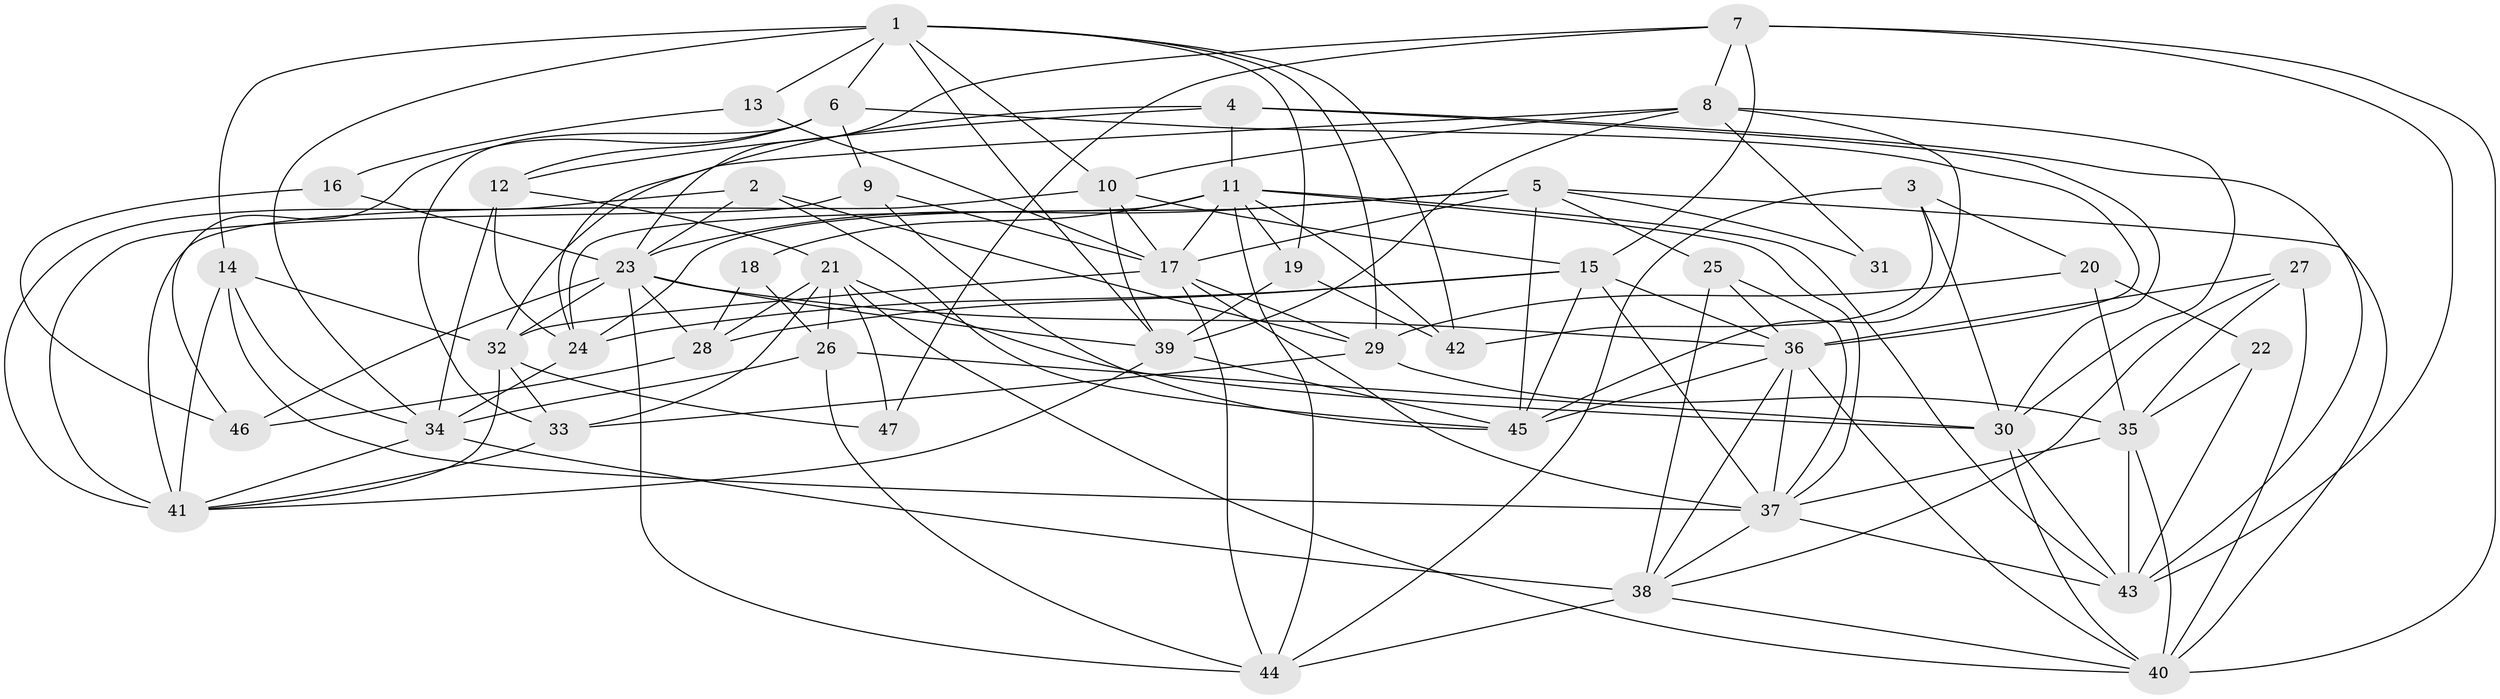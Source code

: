 // original degree distribution, {5: 0.18803418803418803, 3: 0.2905982905982906, 4: 0.3076923076923077, 6: 0.07692307692307693, 2: 0.09401709401709402, 7: 0.03418803418803419, 8: 0.008547008547008548}
// Generated by graph-tools (version 1.1) at 2025/37/03/04/25 23:37:06]
// undirected, 47 vertices, 137 edges
graph export_dot {
  node [color=gray90,style=filled];
  1;
  2;
  3;
  4;
  5;
  6;
  7;
  8;
  9;
  10;
  11;
  12;
  13;
  14;
  15;
  16;
  17;
  18;
  19;
  20;
  21;
  22;
  23;
  24;
  25;
  26;
  27;
  28;
  29;
  30;
  31;
  32;
  33;
  34;
  35;
  36;
  37;
  38;
  39;
  40;
  41;
  42;
  43;
  44;
  45;
  46;
  47;
  1 -- 6 [weight=1.0];
  1 -- 10 [weight=1.0];
  1 -- 13 [weight=1.0];
  1 -- 14 [weight=1.0];
  1 -- 19 [weight=1.0];
  1 -- 29 [weight=1.0];
  1 -- 34 [weight=1.0];
  1 -- 39 [weight=1.0];
  1 -- 42 [weight=1.0];
  2 -- 23 [weight=1.0];
  2 -- 29 [weight=1.0];
  2 -- 41 [weight=1.0];
  2 -- 45 [weight=1.0];
  3 -- 20 [weight=1.0];
  3 -- 30 [weight=1.0];
  3 -- 42 [weight=1.0];
  3 -- 44 [weight=1.0];
  4 -- 11 [weight=1.0];
  4 -- 12 [weight=1.0];
  4 -- 24 [weight=1.0];
  4 -- 30 [weight=1.0];
  4 -- 43 [weight=1.0];
  5 -- 17 [weight=2.0];
  5 -- 23 [weight=1.0];
  5 -- 24 [weight=2.0];
  5 -- 25 [weight=1.0];
  5 -- 31 [weight=1.0];
  5 -- 40 [weight=1.0];
  5 -- 45 [weight=1.0];
  6 -- 9 [weight=1.0];
  6 -- 12 [weight=1.0];
  6 -- 33 [weight=1.0];
  6 -- 36 [weight=1.0];
  6 -- 46 [weight=1.0];
  7 -- 8 [weight=1.0];
  7 -- 15 [weight=1.0];
  7 -- 23 [weight=1.0];
  7 -- 40 [weight=1.0];
  7 -- 43 [weight=1.0];
  7 -- 47 [weight=1.0];
  8 -- 10 [weight=1.0];
  8 -- 30 [weight=1.0];
  8 -- 31 [weight=2.0];
  8 -- 32 [weight=1.0];
  8 -- 39 [weight=1.0];
  8 -- 45 [weight=1.0];
  9 -- 17 [weight=1.0];
  9 -- 41 [weight=1.0];
  9 -- 45 [weight=1.0];
  10 -- 15 [weight=1.0];
  10 -- 17 [weight=1.0];
  10 -- 39 [weight=1.0];
  10 -- 41 [weight=2.0];
  11 -- 17 [weight=2.0];
  11 -- 18 [weight=1.0];
  11 -- 19 [weight=2.0];
  11 -- 24 [weight=1.0];
  11 -- 37 [weight=1.0];
  11 -- 42 [weight=1.0];
  11 -- 43 [weight=1.0];
  11 -- 44 [weight=1.0];
  12 -- 21 [weight=1.0];
  12 -- 24 [weight=2.0];
  12 -- 34 [weight=1.0];
  13 -- 16 [weight=1.0];
  13 -- 17 [weight=2.0];
  14 -- 32 [weight=1.0];
  14 -- 34 [weight=1.0];
  14 -- 37 [weight=1.0];
  14 -- 41 [weight=1.0];
  15 -- 24 [weight=1.0];
  15 -- 28 [weight=2.0];
  15 -- 36 [weight=1.0];
  15 -- 37 [weight=1.0];
  15 -- 45 [weight=2.0];
  16 -- 23 [weight=1.0];
  16 -- 46 [weight=1.0];
  17 -- 29 [weight=1.0];
  17 -- 32 [weight=2.0];
  17 -- 37 [weight=1.0];
  17 -- 44 [weight=1.0];
  18 -- 26 [weight=1.0];
  18 -- 28 [weight=1.0];
  19 -- 39 [weight=2.0];
  19 -- 42 [weight=1.0];
  20 -- 22 [weight=1.0];
  20 -- 29 [weight=1.0];
  20 -- 35 [weight=2.0];
  21 -- 26 [weight=1.0];
  21 -- 28 [weight=1.0];
  21 -- 30 [weight=1.0];
  21 -- 33 [weight=1.0];
  21 -- 40 [weight=1.0];
  21 -- 47 [weight=1.0];
  22 -- 35 [weight=1.0];
  22 -- 43 [weight=1.0];
  23 -- 28 [weight=1.0];
  23 -- 32 [weight=3.0];
  23 -- 36 [weight=1.0];
  23 -- 39 [weight=1.0];
  23 -- 44 [weight=1.0];
  23 -- 46 [weight=1.0];
  24 -- 34 [weight=2.0];
  25 -- 36 [weight=1.0];
  25 -- 37 [weight=1.0];
  25 -- 38 [weight=1.0];
  26 -- 30 [weight=1.0];
  26 -- 34 [weight=1.0];
  26 -- 44 [weight=1.0];
  27 -- 35 [weight=1.0];
  27 -- 36 [weight=1.0];
  27 -- 38 [weight=1.0];
  27 -- 40 [weight=1.0];
  28 -- 46 [weight=1.0];
  29 -- 33 [weight=1.0];
  29 -- 35 [weight=2.0];
  30 -- 40 [weight=1.0];
  30 -- 43 [weight=1.0];
  32 -- 33 [weight=1.0];
  32 -- 41 [weight=1.0];
  32 -- 47 [weight=2.0];
  33 -- 41 [weight=1.0];
  34 -- 38 [weight=3.0];
  34 -- 41 [weight=1.0];
  35 -- 37 [weight=1.0];
  35 -- 40 [weight=1.0];
  35 -- 43 [weight=2.0];
  36 -- 37 [weight=1.0];
  36 -- 38 [weight=1.0];
  36 -- 40 [weight=1.0];
  36 -- 45 [weight=1.0];
  37 -- 38 [weight=1.0];
  37 -- 43 [weight=1.0];
  38 -- 40 [weight=1.0];
  38 -- 44 [weight=1.0];
  39 -- 41 [weight=1.0];
  39 -- 45 [weight=2.0];
}

